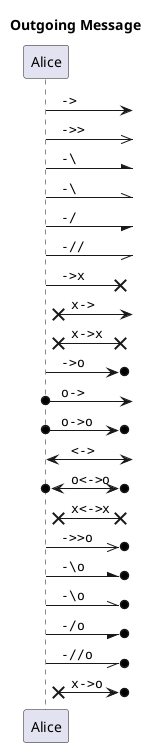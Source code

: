 @startuml
title Outgoing Message

participant Alice as a
' participant Bob as b

a ->] : "" -> ""
a ->>] : "" ->> ""
a -\] : "" -\ ""
a -\\] : "" -\\ ""
a -/] : "" -/ ""
a -//] : "" -// ""
a ->x] : "" ->x ""
a x->] : "" x-> ""
a x->x] : "" x->x ""
a ->o] : "" ->o ""
a o->] : "" o-> ""
a o->o] : "" o->o ""
a <->] : "" <-> ""
a o<->o] : "" o<->o ""
a x<->x] : "" x<->x ""
a ->>o] : "" ->>o ""
a -\o] : "" -\o ""
a -\\o] : "" -\\o ""
a -/o] : "" -/o ""
a -//o] : "" -//o ""
a x->o] : "" x->o ""

@enduml